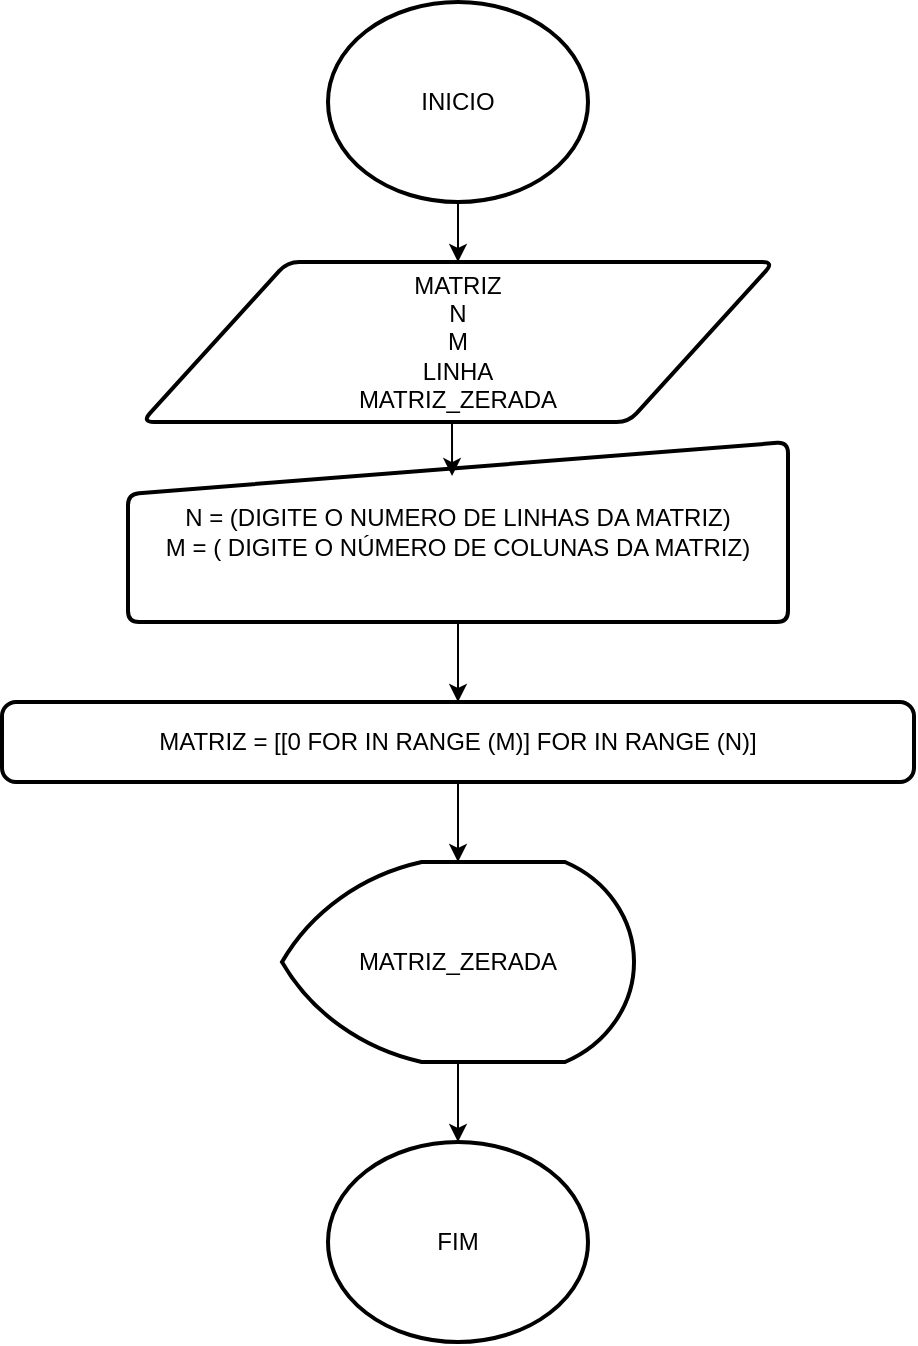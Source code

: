 <mxfile version="26.0.10">
  <diagram name="Página-1" id="6siL8dNOIY_fl--_xTHK">
    <mxGraphModel dx="880" dy="434" grid="1" gridSize="10" guides="1" tooltips="1" connect="1" arrows="1" fold="1" page="1" pageScale="1" pageWidth="827" pageHeight="1169" math="0" shadow="0">
      <root>
        <mxCell id="0" />
        <mxCell id="1" parent="0" />
        <mxCell id="PZbYTZzR9864U2OZFZS8-7" style="edgeStyle=orthogonalEdgeStyle;rounded=0;orthogonalLoop=1;jettySize=auto;html=1;exitX=0.5;exitY=1;exitDx=0;exitDy=0;exitPerimeter=0;entryX=0.5;entryY=0;entryDx=0;entryDy=0;" edge="1" parent="1" source="PZbYTZzR9864U2OZFZS8-1" target="PZbYTZzR9864U2OZFZS8-2">
          <mxGeometry relative="1" as="geometry" />
        </mxCell>
        <mxCell id="PZbYTZzR9864U2OZFZS8-1" value="&lt;font style=&quot;vertical-align: inherit;&quot;&gt;&lt;font style=&quot;vertical-align: inherit;&quot;&gt;INICIO&lt;/font&gt;&lt;/font&gt;" style="strokeWidth=2;html=1;shape=mxgraph.flowchart.start_1;whiteSpace=wrap;" vertex="1" parent="1">
          <mxGeometry x="349" y="20" width="130" height="100" as="geometry" />
        </mxCell>
        <mxCell id="PZbYTZzR9864U2OZFZS8-2" value="&lt;font style=&quot;vertical-align: inherit;&quot;&gt;&lt;font style=&quot;vertical-align: inherit;&quot;&gt;MATRIZ&lt;/font&gt;&lt;/font&gt;&lt;div&gt;&lt;font style=&quot;vertical-align: inherit;&quot;&gt;&lt;font style=&quot;vertical-align: inherit;&quot;&gt;&lt;font style=&quot;vertical-align: inherit;&quot;&gt;&lt;font style=&quot;vertical-align: inherit;&quot;&gt;N&lt;/font&gt;&lt;/font&gt;&lt;/font&gt;&lt;/font&gt;&lt;/div&gt;&lt;div&gt;&lt;font style=&quot;vertical-align: inherit;&quot;&gt;&lt;font style=&quot;vertical-align: inherit;&quot;&gt;&lt;font style=&quot;vertical-align: inherit;&quot;&gt;&lt;font style=&quot;vertical-align: inherit;&quot;&gt;&lt;font style=&quot;vertical-align: inherit;&quot;&gt;&lt;font style=&quot;vertical-align: inherit;&quot;&gt;M&lt;/font&gt;&lt;/font&gt;&lt;/font&gt;&lt;/font&gt;&lt;/font&gt;&lt;/font&gt;&lt;/div&gt;&lt;div&gt;&lt;font style=&quot;vertical-align: inherit;&quot;&gt;&lt;font style=&quot;vertical-align: inherit;&quot;&gt;LINHA&lt;/font&gt;&lt;/font&gt;&lt;/div&gt;&lt;div&gt;&lt;font style=&quot;vertical-align: inherit;&quot;&gt;&lt;font style=&quot;vertical-align: inherit;&quot;&gt;&lt;font style=&quot;vertical-align: inherit;&quot;&gt;&lt;font style=&quot;vertical-align: inherit;&quot;&gt;MATRIZ_ZERADA&lt;/font&gt;&lt;/font&gt;&lt;/font&gt;&lt;/font&gt;&lt;/div&gt;" style="shape=parallelogram;html=1;strokeWidth=2;perimeter=parallelogramPerimeter;whiteSpace=wrap;rounded=1;arcSize=12;size=0.23;" vertex="1" parent="1">
          <mxGeometry x="256" y="150" width="316" height="80" as="geometry" />
        </mxCell>
        <mxCell id="PZbYTZzR9864U2OZFZS8-9" style="edgeStyle=orthogonalEdgeStyle;rounded=0;orthogonalLoop=1;jettySize=auto;html=1;exitX=0.5;exitY=1;exitDx=0;exitDy=0;entryX=0.5;entryY=0;entryDx=0;entryDy=0;" edge="1" parent="1" source="PZbYTZzR9864U2OZFZS8-3" target="PZbYTZzR9864U2OZFZS8-4">
          <mxGeometry relative="1" as="geometry" />
        </mxCell>
        <mxCell id="PZbYTZzR9864U2OZFZS8-3" value="&lt;font style=&quot;vertical-align: inherit;&quot;&gt;&lt;font style=&quot;vertical-align: inherit;&quot;&gt;N = (DIGITE O NUMERO DE LINHAS DA MATRIZ)&lt;/font&gt;&lt;/font&gt;&lt;div&gt;&lt;font style=&quot;vertical-align: inherit;&quot;&gt;&lt;font style=&quot;vertical-align: inherit;&quot;&gt;&lt;font style=&quot;vertical-align: inherit;&quot;&gt;&lt;font style=&quot;vertical-align: inherit;&quot;&gt;&lt;font style=&quot;vertical-align: inherit;&quot;&gt;&lt;font style=&quot;vertical-align: inherit;&quot;&gt;M = (&lt;/font&gt;&lt;/font&gt;&lt;/font&gt;&lt;/font&gt;&lt;/font&gt;&lt;/font&gt;&lt;span style=&quot;background-color: transparent; color: light-dark(rgb(0, 0, 0), rgb(255, 255, 255));&quot;&gt;&lt;font style=&quot;vertical-align: inherit;&quot;&gt;&lt;font style=&quot;vertical-align: inherit;&quot;&gt; DIGITE O NÚMERO DE COLUNAS DA MATRIZ&lt;/font&gt;&lt;/font&gt;&lt;/span&gt;&lt;span style=&quot;background-color: transparent; color: light-dark(rgb(0, 0, 0), rgb(255, 255, 255));&quot;&gt;&lt;font style=&quot;vertical-align: inherit;&quot;&gt;&lt;font style=&quot;vertical-align: inherit;&quot;&gt;)&lt;/font&gt;&lt;/font&gt;&lt;/span&gt;&lt;/div&gt;" style="html=1;strokeWidth=2;shape=manualInput;whiteSpace=wrap;rounded=1;size=26;arcSize=11;" vertex="1" parent="1">
          <mxGeometry x="249" y="240" width="330" height="90" as="geometry" />
        </mxCell>
        <mxCell id="PZbYTZzR9864U2OZFZS8-10" style="edgeStyle=orthogonalEdgeStyle;rounded=0;orthogonalLoop=1;jettySize=auto;html=1;exitX=0.5;exitY=1;exitDx=0;exitDy=0;" edge="1" parent="1" source="PZbYTZzR9864U2OZFZS8-4" target="PZbYTZzR9864U2OZFZS8-5">
          <mxGeometry relative="1" as="geometry" />
        </mxCell>
        <mxCell id="PZbYTZzR9864U2OZFZS8-4" value="&lt;font style=&quot;vertical-align: inherit;&quot;&gt;&lt;font style=&quot;vertical-align: inherit;&quot;&gt;MATRIZ = [[0 FOR IN RANGE (M)] FOR IN RANGE (N)]&lt;/font&gt;&lt;/font&gt;" style="rounded=1;whiteSpace=wrap;html=1;absoluteArcSize=1;arcSize=14;strokeWidth=2;" vertex="1" parent="1">
          <mxGeometry x="186" y="370" width="456" height="40" as="geometry" />
        </mxCell>
        <mxCell id="PZbYTZzR9864U2OZFZS8-5" value="&lt;font style=&quot;vertical-align: inherit;&quot;&gt;&lt;font style=&quot;vertical-align: inherit;&quot;&gt;MATRIZ_ZERADA&lt;/font&gt;&lt;/font&gt;" style="strokeWidth=2;html=1;shape=mxgraph.flowchart.display;whiteSpace=wrap;" vertex="1" parent="1">
          <mxGeometry x="326" y="450" width="176" height="100" as="geometry" />
        </mxCell>
        <mxCell id="PZbYTZzR9864U2OZFZS8-6" value="&lt;font style=&quot;vertical-align: inherit;&quot;&gt;&lt;font style=&quot;vertical-align: inherit;&quot;&gt;FIM&lt;/font&gt;&lt;/font&gt;" style="strokeWidth=2;html=1;shape=mxgraph.flowchart.start_1;whiteSpace=wrap;" vertex="1" parent="1">
          <mxGeometry x="349" y="590" width="130" height="100" as="geometry" />
        </mxCell>
        <mxCell id="PZbYTZzR9864U2OZFZS8-8" style="edgeStyle=orthogonalEdgeStyle;rounded=0;orthogonalLoop=1;jettySize=auto;html=1;exitX=0.5;exitY=1;exitDx=0;exitDy=0;entryX=0.491;entryY=0.189;entryDx=0;entryDy=0;entryPerimeter=0;" edge="1" parent="1" source="PZbYTZzR9864U2OZFZS8-2" target="PZbYTZzR9864U2OZFZS8-3">
          <mxGeometry relative="1" as="geometry" />
        </mxCell>
        <mxCell id="PZbYTZzR9864U2OZFZS8-11" style="edgeStyle=orthogonalEdgeStyle;rounded=0;orthogonalLoop=1;jettySize=auto;html=1;exitX=0.5;exitY=1;exitDx=0;exitDy=0;exitPerimeter=0;entryX=0.5;entryY=0;entryDx=0;entryDy=0;entryPerimeter=0;" edge="1" parent="1" source="PZbYTZzR9864U2OZFZS8-5" target="PZbYTZzR9864U2OZFZS8-6">
          <mxGeometry relative="1" as="geometry" />
        </mxCell>
      </root>
    </mxGraphModel>
  </diagram>
</mxfile>
